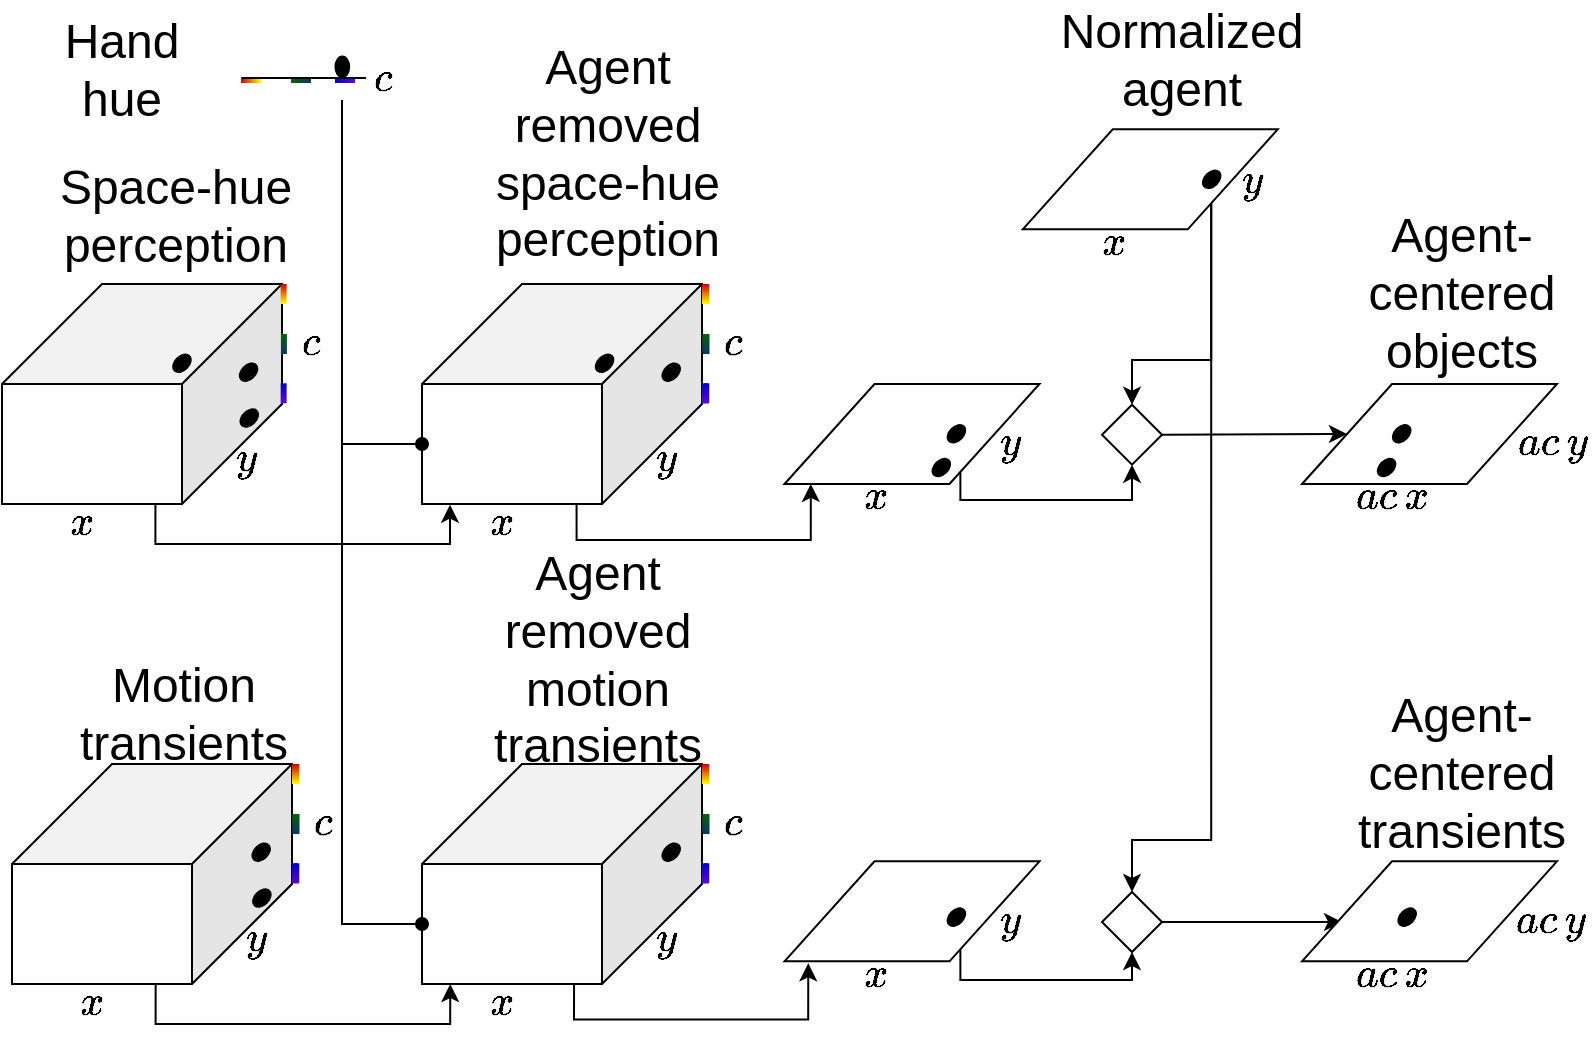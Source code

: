 <mxfile version="16.4.11" type="device"><diagram id="ObMdhnP4xjikZKYliq53" name="Page-1"><mxGraphModel dx="1422" dy="720" grid="1" gridSize="10" guides="1" tooltips="1" connect="1" arrows="1" fold="1" page="1" pageScale="1" pageWidth="850" pageHeight="1100" math="1" shadow="0"><root><mxCell id="0"/><mxCell id="1" parent="0"/><mxCell id="8BSRTiynR2VIftS14lK9-4" value="" style="shape=cube;whiteSpace=wrap;html=1;boundedLbl=1;backgroundOutline=1;darkOpacity=0.05;darkOpacity2=0.1;fontFamily=Helvetica;fontSize=6;flipV=0;flipH=1;size=50;" parent="1" vertex="1"><mxGeometry x="10" y="162" width="140" height="110" as="geometry"/></mxCell><mxCell id="8BSRTiynR2VIftS14lK9-5" value="&lt;div&gt;Hand&lt;/div&gt;&lt;div&gt;hue&lt;br&gt;&lt;/div&gt;" style="text;html=1;strokeColor=none;fillColor=none;align=center;verticalAlign=middle;whiteSpace=wrap;rounded=0;fontFamily=Helvetica;fontSize=24;" parent="1" vertex="1"><mxGeometry x="40" y="40" width="60" height="30" as="geometry"/></mxCell><mxCell id="8BSRTiynR2VIftS14lK9-12" value="&lt;div&gt;Space-hue perception&lt;br&gt;&lt;/div&gt;" style="text;html=1;strokeColor=none;fillColor=none;align=center;verticalAlign=middle;whiteSpace=wrap;rounded=0;fontFamily=Helvetica;fontSize=24;" parent="1" vertex="1"><mxGeometry x="20.97" y="113.1" width="152" height="30" as="geometry"/></mxCell><mxCell id="8BSRTiynR2VIftS14lK9-14" value="Motion transients" style="text;html=1;strokeColor=none;fillColor=none;align=center;verticalAlign=middle;whiteSpace=wrap;rounded=0;fontFamily=Helvetica;fontSize=24;" parent="1" vertex="1"><mxGeometry x="71" y="362" width="60" height="30" as="geometry"/></mxCell><mxCell id="8BSRTiynR2VIftS14lK9-16" value="&lt;div&gt;Agent removed space-hue perception&lt;br&gt;&lt;/div&gt;" style="text;html=1;strokeColor=none;fillColor=none;align=center;verticalAlign=middle;whiteSpace=wrap;rounded=0;fontFamily=Helvetica;fontSize=24;" parent="1" vertex="1"><mxGeometry x="254" y="82" width="118" height="30" as="geometry"/></mxCell><mxCell id="8BSRTiynR2VIftS14lK9-18" value="Agent removed motion transients" style="text;html=1;strokeColor=none;fillColor=none;align=center;verticalAlign=middle;whiteSpace=wrap;rounded=0;fontFamily=Helvetica;fontSize=24;" parent="1" vertex="1"><mxGeometry x="278" y="335" width="60" height="30" as="geometry"/></mxCell><mxCell id="8BSRTiynR2VIftS14lK9-102" style="edgeStyle=orthogonalEdgeStyle;rounded=0;orthogonalLoop=1;jettySize=auto;html=1;exitX=1;exitY=1;exitDx=0;exitDy=0;entryX=0.5;entryY=0;entryDx=0;entryDy=0;endArrow=classic;endFill=1;" parent="1" source="8BSRTiynR2VIftS14lK9-20" target="8BSRTiynR2VIftS14lK9-30" edge="1"><mxGeometry relative="1" as="geometry"><Array as="points"><mxPoint x="615" y="200"/><mxPoint x="575" y="200"/></Array></mxGeometry></mxCell><mxCell id="8BSRTiynR2VIftS14lK9-104" style="edgeStyle=orthogonalEdgeStyle;rounded=0;orthogonalLoop=1;jettySize=auto;html=1;exitX=1;exitY=1;exitDx=0;exitDy=0;entryX=0.5;entryY=0;entryDx=0;entryDy=0;endArrow=classic;endFill=1;" parent="1" source="8BSRTiynR2VIftS14lK9-20" target="8BSRTiynR2VIftS14lK9-88" edge="1"><mxGeometry relative="1" as="geometry"><Array as="points"><mxPoint x="615" y="440"/><mxPoint x="575" y="440"/></Array></mxGeometry></mxCell><mxCell id="8BSRTiynR2VIftS14lK9-20" value="" style="shape=parallelogram;perimeter=parallelogramPerimeter;whiteSpace=wrap;html=1;fixedSize=1;fontFamily=Courier New;fontSize=9;size=45;fillColor=default;strokeColor=#000000;" parent="1" vertex="1"><mxGeometry x="520.37" y="84.66" width="127.5" height="50" as="geometry"/></mxCell><mxCell id="8BSRTiynR2VIftS14lK9-21" value="&lt;font style=&quot;font-size: 18px&quot; face=&quot;Helvetica&quot;&gt;$$x$$&lt;/font&gt;" style="text;html=1;strokeColor=none;fillColor=none;align=center;verticalAlign=middle;whiteSpace=wrap;rounded=0;fontFamily=Courier New;fontSize=9;" parent="1" vertex="1"><mxGeometry x="545.62" y="132.0" width="40" height="20" as="geometry"/></mxCell><mxCell id="8BSRTiynR2VIftS14lK9-22" value="&lt;font style=&quot;font-size: 18px&quot; face=&quot;Helvetica&quot;&gt;$$y$$&lt;/font&gt;" style="text;html=1;strokeColor=none;fillColor=none;align=center;verticalAlign=middle;whiteSpace=wrap;rounded=0;fontFamily=Courier New;fontSize=9;rotation=0;" parent="1" vertex="1"><mxGeometry x="615.0" y="100.66" width="40" height="20" as="geometry"/></mxCell><mxCell id="8BSRTiynR2VIftS14lK9-24" value="&lt;div&gt;Normalized agent&lt;/div&gt;" style="text;html=1;strokeColor=none;fillColor=none;align=center;verticalAlign=middle;whiteSpace=wrap;rounded=0;fontFamily=Helvetica;fontSize=24;" parent="1" vertex="1"><mxGeometry x="569.75" y="34.66" width="60" height="30" as="geometry"/></mxCell><mxCell id="8BSRTiynR2VIftS14lK9-101" style="edgeStyle=orthogonalEdgeStyle;rounded=0;orthogonalLoop=1;jettySize=auto;html=1;exitX=0.75;exitY=1;exitDx=0;exitDy=0;entryX=0.5;entryY=1;entryDx=0;entryDy=0;endArrow=classic;endFill=1;" parent="1" source="8BSRTiynR2VIftS14lK9-25" target="8BSRTiynR2VIftS14lK9-30" edge="1"><mxGeometry relative="1" as="geometry"><Array as="points"><mxPoint x="489" y="270"/><mxPoint x="575" y="270"/></Array></mxGeometry></mxCell><mxCell id="8BSRTiynR2VIftS14lK9-25" value="" style="shape=parallelogram;perimeter=parallelogramPerimeter;whiteSpace=wrap;html=1;fixedSize=1;fontFamily=Courier New;fontSize=9;size=45;fillColor=default;strokeColor=#000000;" parent="1" vertex="1"><mxGeometry x="401.25" y="212.0" width="127.5" height="50" as="geometry"/></mxCell><mxCell id="8BSRTiynR2VIftS14lK9-26" value="&lt;font style=&quot;font-size: 18px&quot; face=&quot;Helvetica&quot;&gt;$$x$$&lt;/font&gt;" style="text;html=1;strokeColor=none;fillColor=none;align=center;verticalAlign=middle;whiteSpace=wrap;rounded=0;fontFamily=Courier New;fontSize=9;" parent="1" vertex="1"><mxGeometry x="426.5" y="259.34" width="40" height="20" as="geometry"/></mxCell><mxCell id="8BSRTiynR2VIftS14lK9-27" value="&lt;font style=&quot;font-size: 18px&quot; face=&quot;Helvetica&quot;&gt;$$y$$&lt;/font&gt;" style="text;html=1;strokeColor=none;fillColor=none;align=center;verticalAlign=middle;whiteSpace=wrap;rounded=0;fontFamily=Courier New;fontSize=9;rotation=0;" parent="1" vertex="1"><mxGeometry x="494.37" y="232.34" width="40" height="20" as="geometry"/></mxCell><mxCell id="8BSRTiynR2VIftS14lK9-29" value="" style="group;rotation=-90;" parent="1" vertex="1" connectable="0"><mxGeometry x="155.0" y="20" width="30.5" height="80.66" as="geometry"/></mxCell><mxCell id="8BSRTiynR2VIftS14lK9-6" value="" style="ellipse;whiteSpace=wrap;html=1;rotation=-90;fillColor=#000000;" parent="8BSRTiynR2VIftS14lK9-29" vertex="1"><mxGeometry x="20" y="30" width="10.31" height="6.87" as="geometry"/></mxCell><mxCell id="8BSRTiynR2VIftS14lK9-7" value="" style="rounded=0;whiteSpace=wrap;html=1;strokeColor=none;fillColor=#CC0000;gradientColor=#FFFF00;rotation=-90;" parent="8BSRTiynR2VIftS14lK9-29" vertex="1"><mxGeometry x="-22" y="35" width="3" height="10" as="geometry"/></mxCell><mxCell id="8BSRTiynR2VIftS14lK9-8" value="" style="rounded=0;whiteSpace=wrap;html=1;strokeColor=none;fillColor=#006600;gradientColor=#0E3466;rotation=-90;" parent="8BSRTiynR2VIftS14lK9-29" vertex="1"><mxGeometry x="3" y="35" width="3" height="10" as="geometry"/></mxCell><mxCell id="8BSRTiynR2VIftS14lK9-9" value="" style="rounded=0;whiteSpace=wrap;html=1;strokeColor=none;fillColor=#0000CC;gradientColor=#5E0ACC;rotation=-90;" parent="8BSRTiynR2VIftS14lK9-29" vertex="1"><mxGeometry x="25" y="35" width="3" height="10" as="geometry"/></mxCell><mxCell id="8BSRTiynR2VIftS14lK9-10" value="" style="endArrow=none;html=1;rounded=0;fontSize=24;startSize=0;endSize=0;" parent="8BSRTiynR2VIftS14lK9-29" edge="1"><mxGeometry width="50" height="50" relative="1" as="geometry"><mxPoint x="37" y="39" as="sourcePoint"/><mxPoint x="-25" y="39" as="targetPoint"/></mxGeometry></mxCell><mxCell id="8BSRTiynR2VIftS14lK9-11" value="&lt;font style=&quot;font-size: 18px&quot; face=&quot;Helvetica&quot;&gt;$$c$$&lt;/font&gt;" style="text;html=1;strokeColor=none;fillColor=none;align=center;verticalAlign=middle;whiteSpace=wrap;rounded=0;fontFamily=Courier New;fontSize=9;rotation=0;" parent="8BSRTiynR2VIftS14lK9-29" vertex="1"><mxGeometry x="30" y="30" width="30.5" height="20" as="geometry"/></mxCell><mxCell id="8BSRTiynR2VIftS14lK9-139" style="rounded=0;orthogonalLoop=1;jettySize=auto;html=1;exitX=1;exitY=0.5;exitDx=0;exitDy=0;entryX=0;entryY=0.5;entryDx=0;entryDy=0;endArrow=classic;endFill=1;" parent="1" source="8BSRTiynR2VIftS14lK9-30" target="8BSRTiynR2VIftS14lK9-89" edge="1"><mxGeometry relative="1" as="geometry"/></mxCell><mxCell id="8BSRTiynR2VIftS14lK9-30" value="" style="rhombus;whiteSpace=wrap;html=1;aspect=fixed;" parent="1" vertex="1"><mxGeometry x="560" y="222.34" width="30" height="30" as="geometry"/></mxCell><mxCell id="8BSRTiynR2VIftS14lK9-31" value="&lt;font style=&quot;font-size: 18px&quot; face=&quot;Helvetica&quot;&gt;$$x$$&lt;/font&gt;" style="text;html=1;strokeColor=none;fillColor=none;align=center;verticalAlign=middle;whiteSpace=wrap;rounded=0;fontFamily=Courier New;fontSize=9;" parent="1" vertex="1"><mxGeometry x="30" y="272.0" width="40" height="20" as="geometry"/></mxCell><mxCell id="8BSRTiynR2VIftS14lK9-32" value="&lt;font style=&quot;font-size: 18px&quot; face=&quot;Helvetica&quot;&gt;$$y$$&lt;/font&gt;" style="text;html=1;strokeColor=none;fillColor=none;align=center;verticalAlign=middle;whiteSpace=wrap;rounded=0;fontFamily=Courier New;fontSize=9;rotation=0;" parent="1" vertex="1"><mxGeometry x="112.0" y="240.0" width="40" height="20" as="geometry"/></mxCell><mxCell id="8BSRTiynR2VIftS14lK9-43" value="" style="shape=cube;whiteSpace=wrap;html=1;boundedLbl=1;backgroundOutline=1;darkOpacity=0.05;darkOpacity2=0.1;fontFamily=Helvetica;fontSize=6;flipV=0;flipH=1;size=50;" parent="1" vertex="1"><mxGeometry x="220" y="162" width="140" height="110" as="geometry"/></mxCell><mxCell id="8BSRTiynR2VIftS14lK9-44" value="&lt;font style=&quot;font-size: 18px&quot; face=&quot;Helvetica&quot;&gt;$$x$$&lt;/font&gt;" style="text;html=1;strokeColor=none;fillColor=none;align=center;verticalAlign=middle;whiteSpace=wrap;rounded=0;fontFamily=Courier New;fontSize=9;" parent="1" vertex="1"><mxGeometry x="240" y="272.0" width="40" height="20" as="geometry"/></mxCell><mxCell id="8BSRTiynR2VIftS14lK9-45" value="&lt;font style=&quot;font-size: 18px&quot; face=&quot;Helvetica&quot;&gt;$$y$$&lt;/font&gt;" style="text;html=1;strokeColor=none;fillColor=none;align=center;verticalAlign=middle;whiteSpace=wrap;rounded=0;fontFamily=Courier New;fontSize=9;rotation=0;" parent="1" vertex="1"><mxGeometry x="322.0" y="240.0" width="40" height="20" as="geometry"/></mxCell><mxCell id="8BSRTiynR2VIftS14lK9-46" value="&lt;font style=&quot;font-size: 18px&quot; face=&quot;Helvetica&quot;&gt;$$c$$&lt;/font&gt;" style="text;html=1;strokeColor=none;fillColor=none;align=center;verticalAlign=middle;whiteSpace=wrap;rounded=0;fontFamily=Courier New;fontSize=9;rotation=0;" parent="1" vertex="1"><mxGeometry x="360.0" y="182" width="30.5" height="20" as="geometry"/></mxCell><mxCell id="8BSRTiynR2VIftS14lK9-47" value="" style="rounded=0;whiteSpace=wrap;html=1;strokeColor=none;fillColor=#CC0000;gradientColor=#FFFF00;" parent="1" vertex="1"><mxGeometry x="360.0" y="162" width="3" height="10" as="geometry"/></mxCell><mxCell id="8BSRTiynR2VIftS14lK9-48" value="" style="rounded=0;whiteSpace=wrap;html=1;strokeColor=none;fillColor=#006600;gradientColor=#0E3466;" parent="1" vertex="1"><mxGeometry x="360.13" y="187" width="3" height="10" as="geometry"/></mxCell><mxCell id="8BSRTiynR2VIftS14lK9-49" value="" style="rounded=0;whiteSpace=wrap;html=1;strokeColor=none;fillColor=#0000CC;gradientColor=#5E0ACC;" parent="1" vertex="1"><mxGeometry x="360.0" y="211.66" width="3" height="10" as="geometry"/></mxCell><mxCell id="8BSRTiynR2VIftS14lK9-70" value="" style="shape=cube;whiteSpace=wrap;html=1;boundedLbl=1;backgroundOutline=1;darkOpacity=0.05;darkOpacity2=0.1;fontFamily=Helvetica;fontSize=6;flipV=0;flipH=1;size=50;" parent="1" vertex="1"><mxGeometry x="15" y="402" width="140" height="110" as="geometry"/></mxCell><mxCell id="8BSRTiynR2VIftS14lK9-71" value="&lt;font style=&quot;font-size: 18px&quot; face=&quot;Helvetica&quot;&gt;$$x$$&lt;/font&gt;" style="text;html=1;strokeColor=none;fillColor=none;align=center;verticalAlign=middle;whiteSpace=wrap;rounded=0;fontFamily=Courier New;fontSize=9;" parent="1" vertex="1"><mxGeometry x="35" y="512" width="40" height="20" as="geometry"/></mxCell><mxCell id="8BSRTiynR2VIftS14lK9-72" value="&lt;font style=&quot;font-size: 18px&quot; face=&quot;Helvetica&quot;&gt;$$y$$&lt;/font&gt;" style="text;html=1;strokeColor=none;fillColor=none;align=center;verticalAlign=middle;whiteSpace=wrap;rounded=0;fontFamily=Courier New;fontSize=9;rotation=0;" parent="1" vertex="1"><mxGeometry x="117.0" y="480" width="40" height="20" as="geometry"/></mxCell><mxCell id="8BSRTiynR2VIftS14lK9-73" value="&lt;font style=&quot;font-size: 18px&quot; face=&quot;Helvetica&quot;&gt;$$c$$&lt;/font&gt;" style="text;html=1;strokeColor=none;fillColor=none;align=center;verticalAlign=middle;whiteSpace=wrap;rounded=0;fontFamily=Courier New;fontSize=9;rotation=0;" parent="1" vertex="1"><mxGeometry x="155.0" y="422" width="30.5" height="20" as="geometry"/></mxCell><mxCell id="8BSRTiynR2VIftS14lK9-74" value="" style="rounded=0;whiteSpace=wrap;html=1;strokeColor=none;fillColor=#CC0000;gradientColor=#FFFF00;" parent="1" vertex="1"><mxGeometry x="155.0" y="402" width="3" height="10" as="geometry"/></mxCell><mxCell id="8BSRTiynR2VIftS14lK9-75" value="" style="rounded=0;whiteSpace=wrap;html=1;strokeColor=none;fillColor=#006600;gradientColor=#0E3466;" parent="1" vertex="1"><mxGeometry x="155.13" y="427" width="3" height="10" as="geometry"/></mxCell><mxCell id="8BSRTiynR2VIftS14lK9-76" value="" style="rounded=0;whiteSpace=wrap;html=1;strokeColor=none;fillColor=#0000CC;gradientColor=#5E0ACC;" parent="1" vertex="1"><mxGeometry x="155.0" y="451.66" width="3" height="10" as="geometry"/></mxCell><mxCell id="8BSRTiynR2VIftS14lK9-77" value="" style="shape=cube;whiteSpace=wrap;html=1;boundedLbl=1;backgroundOutline=1;darkOpacity=0.05;darkOpacity2=0.1;fontFamily=Helvetica;fontSize=6;flipV=0;flipH=1;size=50;" parent="1" vertex="1"><mxGeometry x="220" y="402" width="140" height="110" as="geometry"/></mxCell><mxCell id="8BSRTiynR2VIftS14lK9-78" value="&lt;font style=&quot;font-size: 18px&quot; face=&quot;Helvetica&quot;&gt;$$x$$&lt;/font&gt;" style="text;html=1;strokeColor=none;fillColor=none;align=center;verticalAlign=middle;whiteSpace=wrap;rounded=0;fontFamily=Courier New;fontSize=9;" parent="1" vertex="1"><mxGeometry x="240" y="512" width="40" height="20" as="geometry"/></mxCell><mxCell id="8BSRTiynR2VIftS14lK9-79" value="&lt;font style=&quot;font-size: 18px&quot; face=&quot;Helvetica&quot;&gt;$$y$$&lt;/font&gt;" style="text;html=1;strokeColor=none;fillColor=none;align=center;verticalAlign=middle;whiteSpace=wrap;rounded=0;fontFamily=Courier New;fontSize=9;rotation=0;" parent="1" vertex="1"><mxGeometry x="322.0" y="480" width="40" height="20" as="geometry"/></mxCell><mxCell id="8BSRTiynR2VIftS14lK9-80" value="&lt;font style=&quot;font-size: 18px&quot; face=&quot;Helvetica&quot;&gt;$$c$$&lt;/font&gt;" style="text;html=1;strokeColor=none;fillColor=none;align=center;verticalAlign=middle;whiteSpace=wrap;rounded=0;fontFamily=Courier New;fontSize=9;rotation=0;" parent="1" vertex="1"><mxGeometry x="360.0" y="422" width="30.5" height="20" as="geometry"/></mxCell><mxCell id="8BSRTiynR2VIftS14lK9-81" value="" style="rounded=0;whiteSpace=wrap;html=1;strokeColor=none;fillColor=#CC0000;gradientColor=#FFFF00;" parent="1" vertex="1"><mxGeometry x="360.0" y="402" width="3" height="10" as="geometry"/></mxCell><mxCell id="8BSRTiynR2VIftS14lK9-82" value="" style="rounded=0;whiteSpace=wrap;html=1;strokeColor=none;fillColor=#006600;gradientColor=#0E3466;" parent="1" vertex="1"><mxGeometry x="360.13" y="427" width="3" height="10" as="geometry"/></mxCell><mxCell id="8BSRTiynR2VIftS14lK9-83" value="" style="rounded=0;whiteSpace=wrap;html=1;strokeColor=none;fillColor=#0000CC;gradientColor=#5E0ACC;" parent="1" vertex="1"><mxGeometry x="360.0" y="451.66" width="3" height="10" as="geometry"/></mxCell><mxCell id="8BSRTiynR2VIftS14lK9-103" style="edgeStyle=orthogonalEdgeStyle;rounded=0;orthogonalLoop=1;jettySize=auto;html=1;exitX=0.75;exitY=1;exitDx=0;exitDy=0;entryX=0.5;entryY=1;entryDx=0;entryDy=0;endArrow=classic;endFill=1;" parent="1" source="8BSRTiynR2VIftS14lK9-84" target="8BSRTiynR2VIftS14lK9-88" edge="1"><mxGeometry relative="1" as="geometry"><Array as="points"><mxPoint x="489" y="510"/><mxPoint x="575" y="510"/></Array></mxGeometry></mxCell><mxCell id="8BSRTiynR2VIftS14lK9-84" value="" style="shape=parallelogram;perimeter=parallelogramPerimeter;whiteSpace=wrap;html=1;fixedSize=1;fontFamily=Courier New;fontSize=9;size=45;fillColor=default;strokeColor=#000000;" parent="1" vertex="1"><mxGeometry x="401.25" y="450.66" width="127.5" height="50" as="geometry"/></mxCell><mxCell id="8BSRTiynR2VIftS14lK9-85" value="&lt;font style=&quot;font-size: 18px&quot; face=&quot;Helvetica&quot;&gt;$$x$$&lt;/font&gt;" style="text;html=1;strokeColor=none;fillColor=none;align=center;verticalAlign=middle;whiteSpace=wrap;rounded=0;fontFamily=Courier New;fontSize=9;" parent="1" vertex="1"><mxGeometry x="426.5" y="498" width="40" height="20" as="geometry"/></mxCell><mxCell id="8BSRTiynR2VIftS14lK9-86" value="&lt;font style=&quot;font-size: 18px&quot; face=&quot;Helvetica&quot;&gt;$$y$$&lt;/font&gt;" style="text;html=1;strokeColor=none;fillColor=none;align=center;verticalAlign=middle;whiteSpace=wrap;rounded=0;fontFamily=Courier New;fontSize=9;rotation=0;" parent="1" vertex="1"><mxGeometry x="494.37" y="471" width="40" height="20" as="geometry"/></mxCell><mxCell id="8BSRTiynR2VIftS14lK9-87" value="&lt;div&gt;Agent-centered objects&lt;br&gt;&lt;/div&gt;" style="text;html=1;strokeColor=none;fillColor=none;align=center;verticalAlign=middle;whiteSpace=wrap;rounded=0;fontFamily=Helvetica;fontSize=24;" parent="1" vertex="1"><mxGeometry x="710" y="152" width="60" height="30" as="geometry"/></mxCell><mxCell id="8BSRTiynR2VIftS14lK9-140" style="edgeStyle=none;rounded=0;orthogonalLoop=1;jettySize=auto;html=1;exitX=1;exitY=0.5;exitDx=0;exitDy=0;entryX=0.157;entryY=0.607;entryDx=0;entryDy=0;entryPerimeter=0;endArrow=classic;endFill=1;" parent="1" source="8BSRTiynR2VIftS14lK9-88" target="8BSRTiynR2VIftS14lK9-92" edge="1"><mxGeometry relative="1" as="geometry"/></mxCell><mxCell id="8BSRTiynR2VIftS14lK9-88" value="" style="rhombus;whiteSpace=wrap;html=1;aspect=fixed;" parent="1" vertex="1"><mxGeometry x="560" y="466" width="30" height="30" as="geometry"/></mxCell><mxCell id="8BSRTiynR2VIftS14lK9-89" value="" style="shape=parallelogram;perimeter=parallelogramPerimeter;whiteSpace=wrap;html=1;fixedSize=1;fontFamily=Courier New;fontSize=9;size=45;fillColor=default;strokeColor=#000000;" parent="1" vertex="1"><mxGeometry x="660" y="212.0" width="127.5" height="50" as="geometry"/></mxCell><mxCell id="8BSRTiynR2VIftS14lK9-90" value="&lt;font style=&quot;font-size: 18px&quot; face=&quot;Helvetica&quot;&gt;$$ac \,x$$&lt;/font&gt;" style="text;html=1;strokeColor=none;fillColor=none;align=center;verticalAlign=middle;whiteSpace=wrap;rounded=0;fontFamily=Courier New;fontSize=9;" parent="1" vertex="1"><mxGeometry x="685.25" y="259.34" width="40" height="20" as="geometry"/></mxCell><mxCell id="8BSRTiynR2VIftS14lK9-91" value="&lt;font style=&quot;font-size: 18px&quot; face=&quot;Helvetica&quot;&gt;$$ac \, y$$&lt;/font&gt;" style="text;html=1;strokeColor=none;fillColor=none;align=center;verticalAlign=middle;whiteSpace=wrap;rounded=0;fontFamily=Courier New;fontSize=9;rotation=0;" parent="1" vertex="1"><mxGeometry x="765.12" y="232.34" width="40" height="20" as="geometry"/></mxCell><mxCell id="8BSRTiynR2VIftS14lK9-92" value="" style="shape=parallelogram;perimeter=parallelogramPerimeter;whiteSpace=wrap;html=1;fixedSize=1;fontFamily=Courier New;fontSize=9;size=45;fillColor=default;strokeColor=#000000;" parent="1" vertex="1"><mxGeometry x="660" y="450.66" width="127.5" height="50" as="geometry"/></mxCell><mxCell id="8BSRTiynR2VIftS14lK9-93" value="&lt;font style=&quot;font-size: 18px&quot; face=&quot;Helvetica&quot;&gt;$$ac \, x$$&lt;/font&gt;" style="text;html=1;strokeColor=none;fillColor=none;align=center;verticalAlign=middle;whiteSpace=wrap;rounded=0;fontFamily=Courier New;fontSize=9;" parent="1" vertex="1"><mxGeometry x="685.25" y="498" width="40" height="20" as="geometry"/></mxCell><mxCell id="8BSRTiynR2VIftS14lK9-94" value="&lt;font style=&quot;font-size: 18px&quot; face=&quot;Helvetica&quot;&gt;$$ac \, y$$&lt;/font&gt;" style="text;html=1;strokeColor=none;fillColor=none;align=center;verticalAlign=middle;whiteSpace=wrap;rounded=0;fontFamily=Courier New;fontSize=9;rotation=0;" parent="1" vertex="1"><mxGeometry x="764.12" y="471" width="40" height="20" as="geometry"/></mxCell><mxCell id="8BSRTiynR2VIftS14lK9-95" value="" style="endArrow=classic;html=1;rounded=0;exitX=0.452;exitY=0.997;exitDx=0;exitDy=0;exitPerimeter=0;entryX=0.9;entryY=1.003;entryDx=0;entryDy=0;entryPerimeter=0;edgeStyle=orthogonalEdgeStyle;" parent="1" source="8BSRTiynR2VIftS14lK9-4" target="8BSRTiynR2VIftS14lK9-43" edge="1"><mxGeometry width="50" height="50" relative="1" as="geometry"><mxPoint x="100" y="352" as="sourcePoint"/><mxPoint x="150" y="302" as="targetPoint"/><Array as="points"><mxPoint x="87" y="292"/><mxPoint x="234" y="292"/></Array></mxGeometry></mxCell><mxCell id="8BSRTiynR2VIftS14lK9-96" value="" style="endArrow=classic;html=1;rounded=0;exitX=0.487;exitY=1.001;exitDx=0;exitDy=0;exitPerimeter=0;entryX=0.9;entryY=1.003;entryDx=0;entryDy=0;entryPerimeter=0;edgeStyle=orthogonalEdgeStyle;" parent="1" source="8BSRTiynR2VIftS14lK9-70" edge="1"><mxGeometry width="50" height="50" relative="1" as="geometry"><mxPoint x="87.12" y="513.32" as="sourcePoint"/><mxPoint x="234.12" y="512.0" as="targetPoint"/><Array as="points"><mxPoint x="87" y="532"/><mxPoint x="234" y="532"/></Array></mxGeometry></mxCell><mxCell id="8BSRTiynR2VIftS14lK9-97" value="" style="endArrow=oval;html=1;rounded=0;entryX=0;entryY=0;entryDx=140;entryDy=80;entryPerimeter=0;edgeStyle=orthogonalEdgeStyle;endFill=1;" parent="1" target="8BSRTiynR2VIftS14lK9-43" edge="1"><mxGeometry width="50" height="50" relative="1" as="geometry"><mxPoint x="180" y="70" as="sourcePoint"/><mxPoint x="220" y="90" as="targetPoint"/><Array as="points"><mxPoint x="180" y="242"/></Array></mxGeometry></mxCell><mxCell id="8BSRTiynR2VIftS14lK9-98" value="" style="endArrow=oval;html=1;rounded=0;entryX=0;entryY=0;entryDx=140;entryDy=80;entryPerimeter=0;endFill=1;edgeStyle=orthogonalEdgeStyle;" parent="1" target="8BSRTiynR2VIftS14lK9-77" edge="1"><mxGeometry width="50" height="50" relative="1" as="geometry"><mxPoint x="180" y="70" as="sourcePoint"/><mxPoint x="230" y="340" as="targetPoint"/><Array as="points"><mxPoint x="180" y="482"/></Array></mxGeometry></mxCell><mxCell id="8BSRTiynR2VIftS14lK9-99" value="" style="endArrow=classic;html=1;rounded=0;exitX=0.448;exitY=1.005;exitDx=0;exitDy=0;exitPerimeter=0;entryX=0.103;entryY=0.999;entryDx=0;entryDy=0;entryPerimeter=0;edgeStyle=orthogonalEdgeStyle;" parent="1" source="8BSRTiynR2VIftS14lK9-43" target="8BSRTiynR2VIftS14lK9-25" edge="1"><mxGeometry width="50" height="50" relative="1" as="geometry"><mxPoint x="410" y="360" as="sourcePoint"/><mxPoint x="460" y="310" as="targetPoint"/><Array as="points"><mxPoint x="297" y="290"/><mxPoint x="414" y="290"/></Array></mxGeometry></mxCell><mxCell id="8BSRTiynR2VIftS14lK9-100" value="" style="endArrow=classic;html=1;rounded=0;exitX=0.448;exitY=1.005;exitDx=0;exitDy=0;exitPerimeter=0;entryX=0.103;entryY=0.999;entryDx=0;entryDy=0;entryPerimeter=0;edgeStyle=orthogonalEdgeStyle;" parent="1" edge="1"><mxGeometry width="50" height="50" relative="1" as="geometry"><mxPoint x="296.03" y="512.26" as="sourcePoint"/><mxPoint x="413.132" y="501.66" as="targetPoint"/><Array as="points"><mxPoint x="295.75" y="529.71"/><mxPoint x="412.75" y="529.71"/></Array></mxGeometry></mxCell><mxCell id="8BSRTiynR2VIftS14lK9-105" value="&lt;font style=&quot;font-size: 18px&quot; face=&quot;Helvetica&quot;&gt;$$c$$&lt;/font&gt;" style="text;html=1;strokeColor=none;fillColor=none;align=center;verticalAlign=middle;whiteSpace=wrap;rounded=0;fontFamily=Courier New;fontSize=9;" parent="1" vertex="1"><mxGeometry x="148.69" y="182" width="30.5" height="20" as="geometry"/></mxCell><mxCell id="8BSRTiynR2VIftS14lK9-106" value="" style="rounded=0;whiteSpace=wrap;html=1;strokeColor=none;fillColor=#CC0000;gradientColor=#FFFF00;" parent="1" vertex="1"><mxGeometry x="149.32" y="162" width="3" height="10" as="geometry"/></mxCell><mxCell id="8BSRTiynR2VIftS14lK9-107" value="" style="rounded=0;whiteSpace=wrap;html=1;strokeColor=none;fillColor=#006600;gradientColor=#0E3466;" parent="1" vertex="1"><mxGeometry x="149.45" y="187" width="3" height="10" as="geometry"/></mxCell><mxCell id="8BSRTiynR2VIftS14lK9-108" value="" style="rounded=0;whiteSpace=wrap;html=1;strokeColor=none;fillColor=#0000CC;gradientColor=#5E0ACC;" parent="1" vertex="1"><mxGeometry x="149.32" y="211.66" width="3" height="10" as="geometry"/></mxCell><mxCell id="8BSRTiynR2VIftS14lK9-109" value="" style="ellipse;whiteSpace=wrap;html=1;rotation=-45;fillColor=#000000;" parent="1" vertex="1"><mxGeometry x="94.82" y="198.22" width="10.31" height="6.87" as="geometry"/></mxCell><mxCell id="8BSRTiynR2VIftS14lK9-110" value="" style="ellipse;whiteSpace=wrap;html=1;rotation=-45;fillColor=#000000;" parent="1" vertex="1"><mxGeometry x="128.47" y="225.57" width="10.31" height="6.87" as="geometry"/></mxCell><mxCell id="8BSRTiynR2VIftS14lK9-111" value="" style="ellipse;whiteSpace=wrap;html=1;rotation=-45;fillColor=#000000;" parent="1" vertex="1"><mxGeometry x="128.13" y="202.66" width="10.31" height="6.87" as="geometry"/></mxCell><mxCell id="8BSRTiynR2VIftS14lK9-112" value="&lt;font style=&quot;font-size: 18px&quot; face=&quot;Helvetica&quot;&gt;$$c$$&lt;/font&gt;" style="text;html=1;strokeColor=none;fillColor=none;align=center;verticalAlign=middle;whiteSpace=wrap;rounded=0;fontFamily=Courier New;fontSize=9;" parent="1" vertex="1"><mxGeometry x="360.0" y="182" width="30.5" height="20" as="geometry"/></mxCell><mxCell id="8BSRTiynR2VIftS14lK9-113" value="" style="rounded=0;whiteSpace=wrap;html=1;strokeColor=none;fillColor=#CC0000;gradientColor=#FFFF00;" parent="1" vertex="1"><mxGeometry x="360.63" y="162" width="3" height="10" as="geometry"/></mxCell><mxCell id="8BSRTiynR2VIftS14lK9-114" value="" style="rounded=0;whiteSpace=wrap;html=1;strokeColor=none;fillColor=#006600;gradientColor=#0E3466;" parent="1" vertex="1"><mxGeometry x="360.76" y="187" width="3" height="10" as="geometry"/></mxCell><mxCell id="8BSRTiynR2VIftS14lK9-115" value="" style="rounded=0;whiteSpace=wrap;html=1;strokeColor=none;fillColor=#0000CC;gradientColor=#5E0ACC;" parent="1" vertex="1"><mxGeometry x="360.63" y="211.66" width="3" height="10" as="geometry"/></mxCell><mxCell id="8BSRTiynR2VIftS14lK9-116" value="" style="ellipse;whiteSpace=wrap;html=1;rotation=-45;fillColor=#000000;" parent="1" vertex="1"><mxGeometry x="306.13" y="198.22" width="10.31" height="6.87" as="geometry"/></mxCell><mxCell id="8BSRTiynR2VIftS14lK9-118" value="" style="ellipse;whiteSpace=wrap;html=1;rotation=-45;fillColor=#000000;" parent="1" vertex="1"><mxGeometry x="339.44" y="202.66" width="10.31" height="6.87" as="geometry"/></mxCell><mxCell id="8BSRTiynR2VIftS14lK9-121" value="&lt;font style=&quot;font-size: 18px&quot; face=&quot;Helvetica&quot;&gt;$$c$$&lt;/font&gt;" style="text;html=1;strokeColor=none;fillColor=none;align=center;verticalAlign=middle;whiteSpace=wrap;rounded=0;fontFamily=Courier New;fontSize=9;" parent="1" vertex="1"><mxGeometry x="155.0" y="422" width="30.5" height="20" as="geometry"/></mxCell><mxCell id="8BSRTiynR2VIftS14lK9-122" value="" style="rounded=0;whiteSpace=wrap;html=1;strokeColor=none;fillColor=#CC0000;gradientColor=#FFFF00;" parent="1" vertex="1"><mxGeometry x="155.63" y="402" width="3" height="10" as="geometry"/></mxCell><mxCell id="8BSRTiynR2VIftS14lK9-123" value="" style="rounded=0;whiteSpace=wrap;html=1;strokeColor=none;fillColor=#006600;gradientColor=#0E3466;" parent="1" vertex="1"><mxGeometry x="155.76" y="427" width="3" height="10" as="geometry"/></mxCell><mxCell id="8BSRTiynR2VIftS14lK9-124" value="" style="rounded=0;whiteSpace=wrap;html=1;strokeColor=none;fillColor=#0000CC;gradientColor=#5E0ACC;" parent="1" vertex="1"><mxGeometry x="155.63" y="451.66" width="3" height="10" as="geometry"/></mxCell><mxCell id="8BSRTiynR2VIftS14lK9-125" value="" style="ellipse;whiteSpace=wrap;html=1;rotation=-45;fillColor=#000000;" parent="1" vertex="1"><mxGeometry x="134.78" y="465.57" width="10.31" height="6.87" as="geometry"/></mxCell><mxCell id="8BSRTiynR2VIftS14lK9-126" value="" style="ellipse;whiteSpace=wrap;html=1;rotation=-45;fillColor=#000000;" parent="1" vertex="1"><mxGeometry x="134.44" y="442.66" width="10.31" height="6.87" as="geometry"/></mxCell><mxCell id="8BSRTiynR2VIftS14lK9-127" value="&lt;font style=&quot;font-size: 18px&quot; face=&quot;Helvetica&quot;&gt;$$c$$&lt;/font&gt;" style="text;html=1;strokeColor=none;fillColor=none;align=center;verticalAlign=middle;whiteSpace=wrap;rounded=0;fontFamily=Courier New;fontSize=9;" parent="1" vertex="1"><mxGeometry x="360.0" y="422" width="30.5" height="20" as="geometry"/></mxCell><mxCell id="8BSRTiynR2VIftS14lK9-128" value="" style="rounded=0;whiteSpace=wrap;html=1;strokeColor=none;fillColor=#CC0000;gradientColor=#FFFF00;" parent="1" vertex="1"><mxGeometry x="360.63" y="402" width="3" height="10" as="geometry"/></mxCell><mxCell id="8BSRTiynR2VIftS14lK9-129" value="" style="rounded=0;whiteSpace=wrap;html=1;strokeColor=none;fillColor=#006600;gradientColor=#0E3466;" parent="1" vertex="1"><mxGeometry x="360.76" y="427" width="3" height="10" as="geometry"/></mxCell><mxCell id="8BSRTiynR2VIftS14lK9-130" value="" style="rounded=0;whiteSpace=wrap;html=1;strokeColor=none;fillColor=#0000CC;gradientColor=#5E0ACC;" parent="1" vertex="1"><mxGeometry x="360.63" y="451.66" width="3" height="10" as="geometry"/></mxCell><mxCell id="8BSRTiynR2VIftS14lK9-132" value="" style="ellipse;whiteSpace=wrap;html=1;rotation=-45;fillColor=#000000;" parent="1" vertex="1"><mxGeometry x="339.44" y="442.66" width="10.31" height="6.87" as="geometry"/></mxCell><mxCell id="8BSRTiynR2VIftS14lK9-134" value="" style="ellipse;whiteSpace=wrap;html=1;rotation=-45;fillColor=#000000;" parent="1" vertex="1"><mxGeometry x="474.5" y="250.34" width="10.31" height="6.87" as="geometry"/></mxCell><mxCell id="8BSRTiynR2VIftS14lK9-135" value="" style="ellipse;whiteSpace=wrap;html=1;rotation=-45;fillColor=#000000;" parent="1" vertex="1"><mxGeometry x="482.06" y="233.44" width="10.31" height="6.87" as="geometry"/></mxCell><mxCell id="8BSRTiynR2VIftS14lK9-136" value="" style="ellipse;whiteSpace=wrap;html=1;rotation=-45;fillColor=#000000;" parent="1" vertex="1"><mxGeometry x="482.06" y="475.13" width="10.31" height="6.87" as="geometry"/></mxCell><mxCell id="8BSRTiynR2VIftS14lK9-137" value="" style="ellipse;whiteSpace=wrap;html=1;rotation=-45;fillColor=#000000;" parent="1" vertex="1"><mxGeometry x="609.69" y="106.23" width="10.31" height="6.87" as="geometry"/></mxCell><mxCell id="8BSRTiynR2VIftS14lK9-138" value="&lt;div&gt;Agent-centered transients&lt;br&gt;&lt;/div&gt;" style="text;html=1;strokeColor=none;fillColor=none;align=center;verticalAlign=middle;whiteSpace=wrap;rounded=0;fontFamily=Helvetica;fontSize=24;" parent="1" vertex="1"><mxGeometry x="710" y="392" width="60" height="30" as="geometry"/></mxCell><mxCell id="8BSRTiynR2VIftS14lK9-141" value="" style="ellipse;whiteSpace=wrap;html=1;rotation=-45;fillColor=#000000;" parent="1" vertex="1"><mxGeometry x="697.13" y="250.34" width="10.31" height="6.87" as="geometry"/></mxCell><mxCell id="8BSRTiynR2VIftS14lK9-142" value="" style="ellipse;whiteSpace=wrap;html=1;rotation=-45;fillColor=#000000;" parent="1" vertex="1"><mxGeometry x="704.69" y="233.44" width="10.31" height="6.87" as="geometry"/></mxCell><mxCell id="8BSRTiynR2VIftS14lK9-143" value="" style="ellipse;whiteSpace=wrap;html=1;rotation=-45;fillColor=#000000;" parent="1" vertex="1"><mxGeometry x="707.44" y="475.13" width="10.31" height="6.87" as="geometry"/></mxCell></root></mxGraphModel></diagram></mxfile>